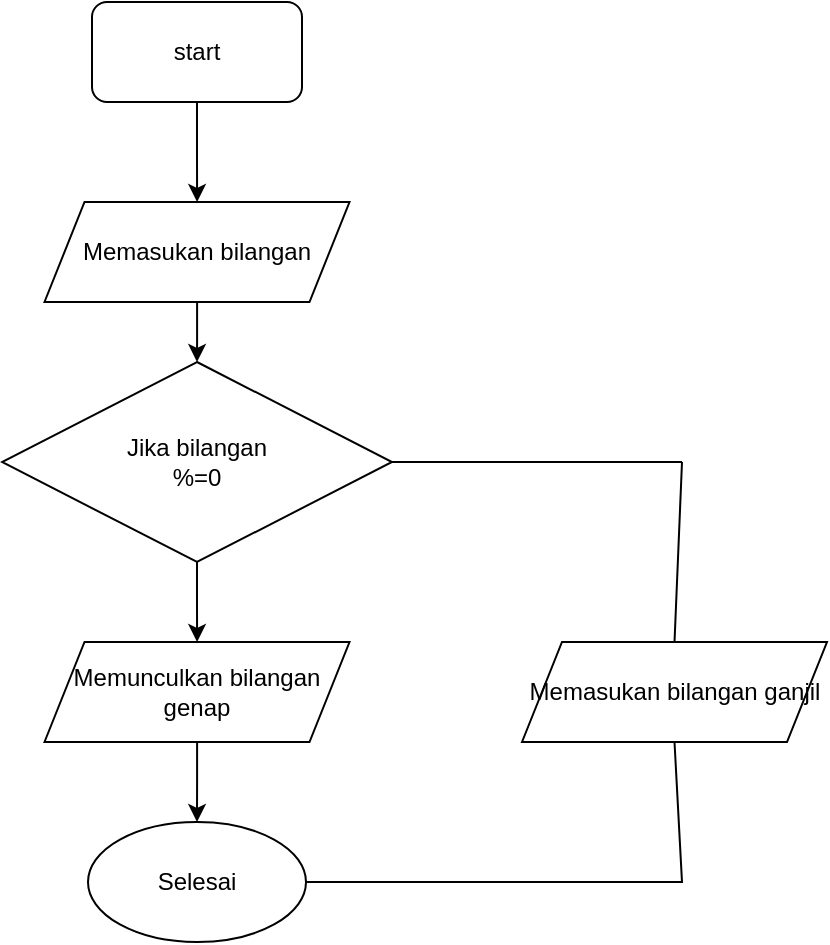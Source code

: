 <mxfile version="22.0.8" type="github">
  <diagram name="Page-1" id="oC_JULfXrlnZM_baARNX">
    <mxGraphModel dx="862" dy="470" grid="1" gridSize="10" guides="1" tooltips="1" connect="1" arrows="1" fold="1" page="1" pageScale="1" pageWidth="850" pageHeight="1100" math="0" shadow="0">
      <root>
        <mxCell id="0" />
        <mxCell id="1" parent="0" />
        <mxCell id="zJSYwPE14qAnYqkzWYsn-17" value="" style="edgeStyle=orthogonalEdgeStyle;rounded=0;orthogonalLoop=1;jettySize=auto;html=1;" edge="1" parent="1" source="zJSYwPE14qAnYqkzWYsn-1" target="zJSYwPE14qAnYqkzWYsn-2">
          <mxGeometry relative="1" as="geometry" />
        </mxCell>
        <mxCell id="zJSYwPE14qAnYqkzWYsn-1" value="start" style="rounded=1;whiteSpace=wrap;html=1;" vertex="1" parent="1">
          <mxGeometry x="305" y="50" width="105" height="50" as="geometry" />
        </mxCell>
        <mxCell id="zJSYwPE14qAnYqkzWYsn-18" value="" style="edgeStyle=orthogonalEdgeStyle;rounded=0;orthogonalLoop=1;jettySize=auto;html=1;" edge="1" parent="1" source="zJSYwPE14qAnYqkzWYsn-2" target="zJSYwPE14qAnYqkzWYsn-3">
          <mxGeometry relative="1" as="geometry" />
        </mxCell>
        <mxCell id="zJSYwPE14qAnYqkzWYsn-2" value="Memasukan bilangan " style="shape=parallelogram;perimeter=parallelogramPerimeter;whiteSpace=wrap;html=1;fixedSize=1;" vertex="1" parent="1">
          <mxGeometry x="281.25" y="150" width="152.5" height="50" as="geometry" />
        </mxCell>
        <mxCell id="zJSYwPE14qAnYqkzWYsn-8" value="" style="edgeStyle=orthogonalEdgeStyle;rounded=0;orthogonalLoop=1;jettySize=auto;html=1;" edge="1" parent="1" source="zJSYwPE14qAnYqkzWYsn-3" target="zJSYwPE14qAnYqkzWYsn-4">
          <mxGeometry relative="1" as="geometry" />
        </mxCell>
        <mxCell id="zJSYwPE14qAnYqkzWYsn-3" value="Jika bilangan &lt;br&gt;%=0" style="rhombus;whiteSpace=wrap;html=1;" vertex="1" parent="1">
          <mxGeometry x="260" y="230" width="195" height="100" as="geometry" />
        </mxCell>
        <mxCell id="zJSYwPE14qAnYqkzWYsn-9" value="" style="edgeStyle=orthogonalEdgeStyle;rounded=0;orthogonalLoop=1;jettySize=auto;html=1;" edge="1" parent="1" source="zJSYwPE14qAnYqkzWYsn-4" target="zJSYwPE14qAnYqkzWYsn-5">
          <mxGeometry relative="1" as="geometry" />
        </mxCell>
        <mxCell id="zJSYwPE14qAnYqkzWYsn-4" value="Memunculkan bilangan&lt;br&gt;genap " style="shape=parallelogram;perimeter=parallelogramPerimeter;whiteSpace=wrap;html=1;fixedSize=1;" vertex="1" parent="1">
          <mxGeometry x="281.25" y="370" width="152.5" height="50" as="geometry" />
        </mxCell>
        <mxCell id="zJSYwPE14qAnYqkzWYsn-5" value="Selesai" style="ellipse;whiteSpace=wrap;html=1;" vertex="1" parent="1">
          <mxGeometry x="303" y="460" width="109" height="60" as="geometry" />
        </mxCell>
        <mxCell id="zJSYwPE14qAnYqkzWYsn-6" value="Memasukan bilangan ganjil" style="shape=parallelogram;perimeter=parallelogramPerimeter;whiteSpace=wrap;html=1;fixedSize=1;" vertex="1" parent="1">
          <mxGeometry x="520" y="370" width="152.5" height="50" as="geometry" />
        </mxCell>
        <mxCell id="zJSYwPE14qAnYqkzWYsn-14" value="" style="endArrow=none;html=1;rounded=0;entryX=1;entryY=0.5;entryDx=0;entryDy=0;" edge="1" parent="1" target="zJSYwPE14qAnYqkzWYsn-3">
          <mxGeometry width="50" height="50" relative="1" as="geometry">
            <mxPoint x="600" y="280" as="sourcePoint" />
            <mxPoint x="450" y="320" as="targetPoint" />
          </mxGeometry>
        </mxCell>
        <mxCell id="zJSYwPE14qAnYqkzWYsn-15" value="" style="endArrow=none;html=1;rounded=0;entryX=0.5;entryY=0;entryDx=0;entryDy=0;" edge="1" parent="1" target="zJSYwPE14qAnYqkzWYsn-6">
          <mxGeometry width="50" height="50" relative="1" as="geometry">
            <mxPoint x="600" y="280" as="sourcePoint" />
            <mxPoint x="465" y="290" as="targetPoint" />
          </mxGeometry>
        </mxCell>
        <mxCell id="zJSYwPE14qAnYqkzWYsn-16" value="" style="endArrow=none;html=1;rounded=0;exitX=0.5;exitY=1;exitDx=0;exitDy=0;entryX=1;entryY=0.5;entryDx=0;entryDy=0;" edge="1" parent="1" source="zJSYwPE14qAnYqkzWYsn-6" target="zJSYwPE14qAnYqkzWYsn-5">
          <mxGeometry width="50" height="50" relative="1" as="geometry">
            <mxPoint x="610" y="290" as="sourcePoint" />
            <mxPoint x="470" y="290" as="targetPoint" />
            <Array as="points">
              <mxPoint x="600" y="490" />
            </Array>
          </mxGeometry>
        </mxCell>
      </root>
    </mxGraphModel>
  </diagram>
</mxfile>
